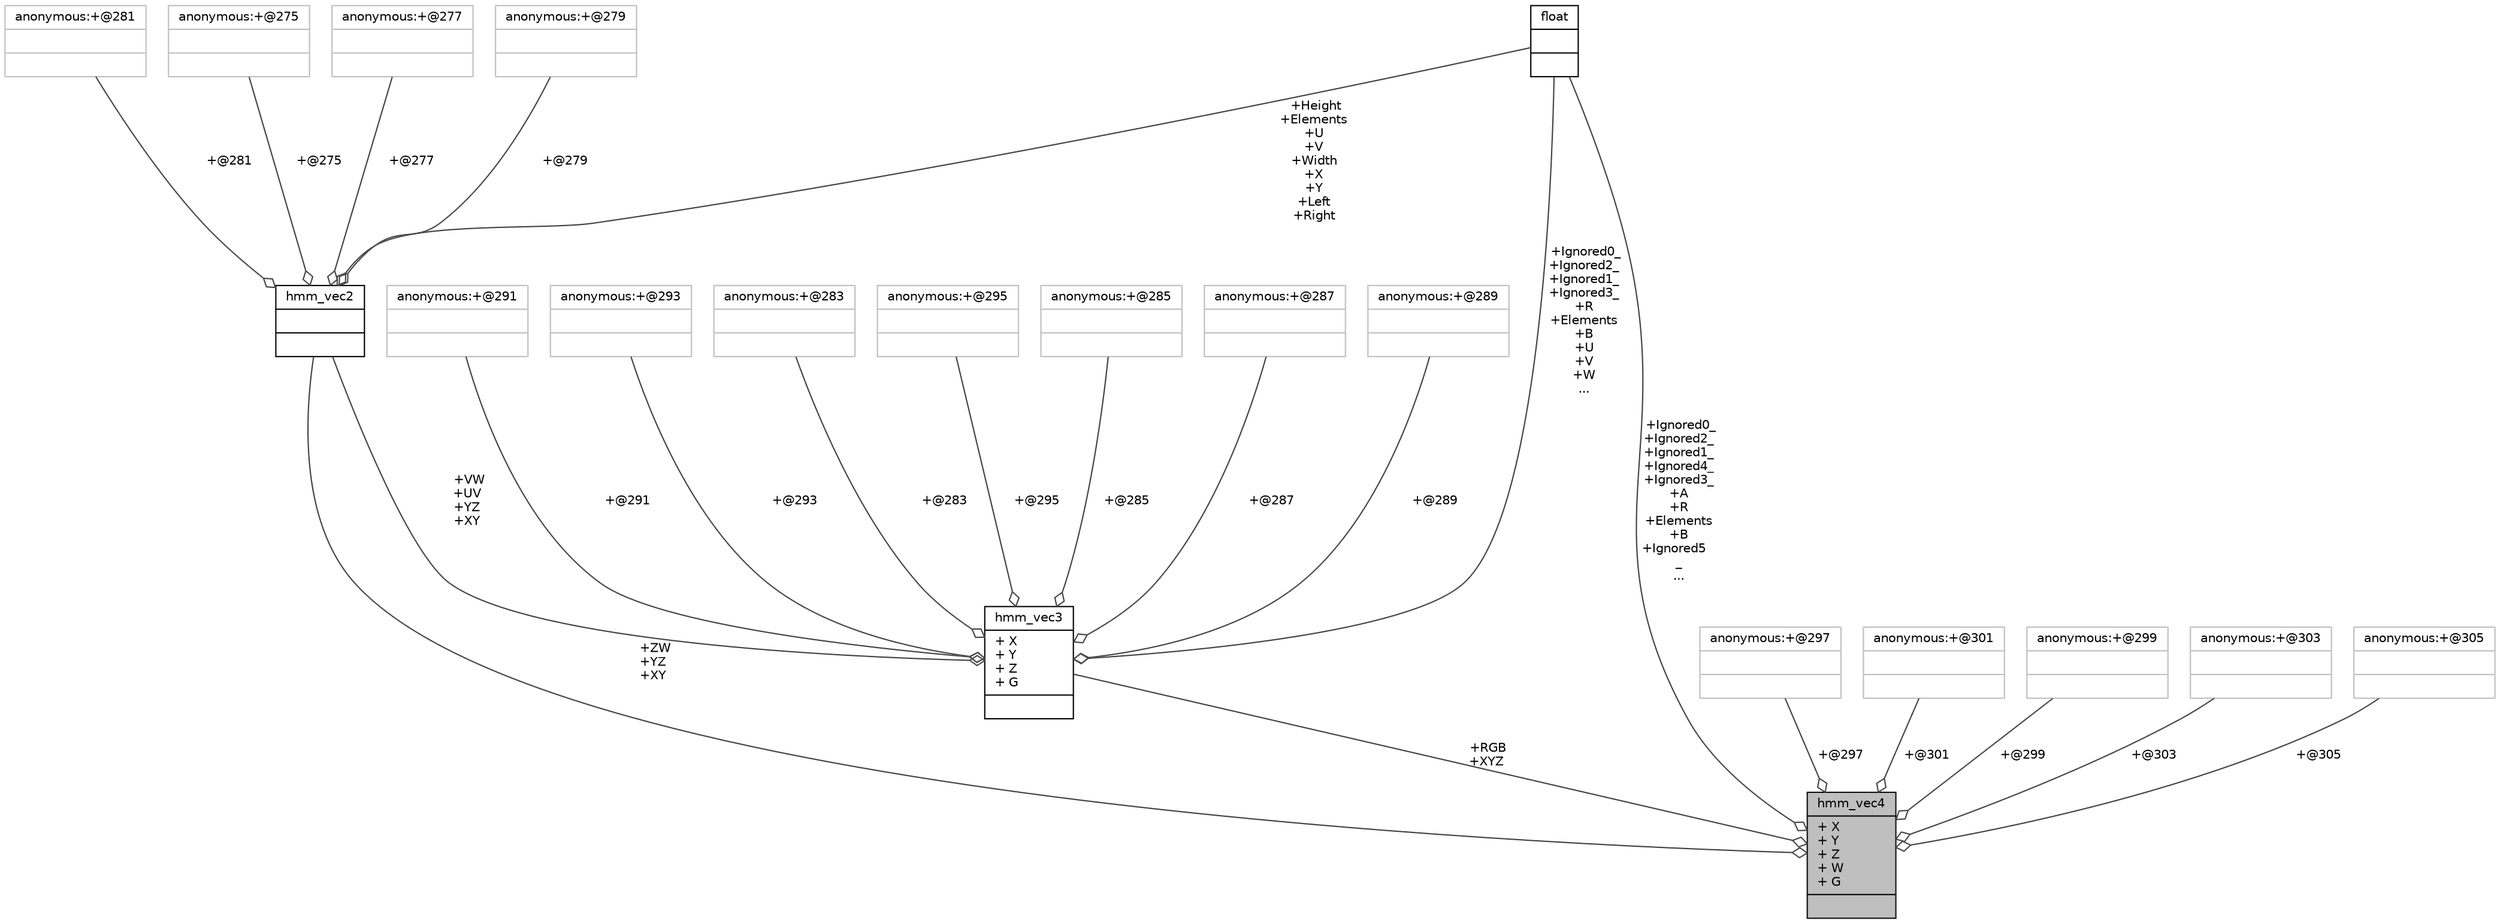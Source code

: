 digraph "hmm_vec4"
{
 // INTERACTIVE_SVG=YES
  bgcolor="transparent";
  edge [fontname="Helvetica",fontsize="10",labelfontname="Helvetica",labelfontsize="10"];
  node [fontname="Helvetica",fontsize="10",shape=record];
  Node1 [label="{hmm_vec4\n|+ X\l+ Y\l+ Z\l+ W\l+ G\l|}",height=0.2,width=0.4,color="black", fillcolor="grey75", style="filled", fontcolor="black"];
  Node2 -> Node1 [color="grey25",fontsize="10",style="solid",label=" +ZW\n+YZ\n+XY" ,arrowhead="odiamond",fontname="Helvetica"];
  Node2 [label="{hmm_vec2\n||}",height=0.2,width=0.4,color="black",URL="$dc/db2/unionhmm__vec2.html"];
  Node3 -> Node2 [color="grey25",fontsize="10",style="solid",label=" +@281" ,arrowhead="odiamond",fontname="Helvetica"];
  Node3 [label="{anonymous:+@281\n||}",height=0.2,width=0.4,color="grey75"];
  Node4 -> Node2 [color="grey25",fontsize="10",style="solid",label=" +Height\n+Elements\n+U\n+V\n+Width\n+X\n+Y\n+Left\n+Right" ,arrowhead="odiamond",fontname="Helvetica"];
  Node4 [label="{float\n||}",height=0.2,width=0.4,color="black",URL="$d4/dc3/classfloat.html"];
  Node5 -> Node2 [color="grey25",fontsize="10",style="solid",label=" +@275" ,arrowhead="odiamond",fontname="Helvetica"];
  Node5 [label="{anonymous:+@275\n||}",height=0.2,width=0.4,color="grey75"];
  Node6 -> Node2 [color="grey25",fontsize="10",style="solid",label=" +@277" ,arrowhead="odiamond",fontname="Helvetica"];
  Node6 [label="{anonymous:+@277\n||}",height=0.2,width=0.4,color="grey75"];
  Node7 -> Node2 [color="grey25",fontsize="10",style="solid",label=" +@279" ,arrowhead="odiamond",fontname="Helvetica"];
  Node7 [label="{anonymous:+@279\n||}",height=0.2,width=0.4,color="grey75"];
  Node8 -> Node1 [color="grey25",fontsize="10",style="solid",label=" +RGB\n+XYZ" ,arrowhead="odiamond",fontname="Helvetica"];
  Node8 [label="{hmm_vec3\n|+ X\l+ Y\l+ Z\l+ G\l|}",height=0.2,width=0.4,color="black",URL="$d9/dfd/unionhmm__vec3.html"];
  Node9 -> Node8 [color="grey25",fontsize="10",style="solid",label=" +@291" ,arrowhead="odiamond",fontname="Helvetica"];
  Node9 [label="{anonymous:+@291\n||}",height=0.2,width=0.4,color="grey75"];
  Node2 -> Node8 [color="grey25",fontsize="10",style="solid",label=" +VW\n+UV\n+YZ\n+XY" ,arrowhead="odiamond",fontname="Helvetica"];
  Node10 -> Node8 [color="grey25",fontsize="10",style="solid",label=" +@293" ,arrowhead="odiamond",fontname="Helvetica"];
  Node10 [label="{anonymous:+@293\n||}",height=0.2,width=0.4,color="grey75"];
  Node11 -> Node8 [color="grey25",fontsize="10",style="solid",label=" +@283" ,arrowhead="odiamond",fontname="Helvetica"];
  Node11 [label="{anonymous:+@283\n||}",height=0.2,width=0.4,color="grey75"];
  Node12 -> Node8 [color="grey25",fontsize="10",style="solid",label=" +@295" ,arrowhead="odiamond",fontname="Helvetica"];
  Node12 [label="{anonymous:+@295\n||}",height=0.2,width=0.4,color="grey75"];
  Node4 -> Node8 [color="grey25",fontsize="10",style="solid",label=" +Ignored0_\n+Ignored2_\n+Ignored1_\n+Ignored3_\n+R\n+Elements\n+B\n+U\n+V\n+W\n..." ,arrowhead="odiamond",fontname="Helvetica"];
  Node13 -> Node8 [color="grey25",fontsize="10",style="solid",label=" +@285" ,arrowhead="odiamond",fontname="Helvetica"];
  Node13 [label="{anonymous:+@285\n||}",height=0.2,width=0.4,color="grey75"];
  Node14 -> Node8 [color="grey25",fontsize="10",style="solid",label=" +@287" ,arrowhead="odiamond",fontname="Helvetica"];
  Node14 [label="{anonymous:+@287\n||}",height=0.2,width=0.4,color="grey75"];
  Node15 -> Node8 [color="grey25",fontsize="10",style="solid",label=" +@289" ,arrowhead="odiamond",fontname="Helvetica"];
  Node15 [label="{anonymous:+@289\n||}",height=0.2,width=0.4,color="grey75"];
  Node4 -> Node1 [color="grey25",fontsize="10",style="solid",label=" +Ignored0_\n+Ignored2_\n+Ignored1_\n+Ignored4_\n+Ignored3_\n+A\n+R\n+Elements\n+B\n+Ignored5\l_\n..." ,arrowhead="odiamond",fontname="Helvetica"];
  Node16 -> Node1 [color="grey25",fontsize="10",style="solid",label=" +@297" ,arrowhead="odiamond",fontname="Helvetica"];
  Node16 [label="{anonymous:+@297\n||}",height=0.2,width=0.4,color="grey75"];
  Node17 -> Node1 [color="grey25",fontsize="10",style="solid",label=" +@301" ,arrowhead="odiamond",fontname="Helvetica"];
  Node17 [label="{anonymous:+@301\n||}",height=0.2,width=0.4,color="grey75"];
  Node18 -> Node1 [color="grey25",fontsize="10",style="solid",label=" +@299" ,arrowhead="odiamond",fontname="Helvetica"];
  Node18 [label="{anonymous:+@299\n||}",height=0.2,width=0.4,color="grey75"];
  Node19 -> Node1 [color="grey25",fontsize="10",style="solid",label=" +@303" ,arrowhead="odiamond",fontname="Helvetica"];
  Node19 [label="{anonymous:+@303\n||}",height=0.2,width=0.4,color="grey75"];
  Node20 -> Node1 [color="grey25",fontsize="10",style="solid",label=" +@305" ,arrowhead="odiamond",fontname="Helvetica"];
  Node20 [label="{anonymous:+@305\n||}",height=0.2,width=0.4,color="grey75"];
}
